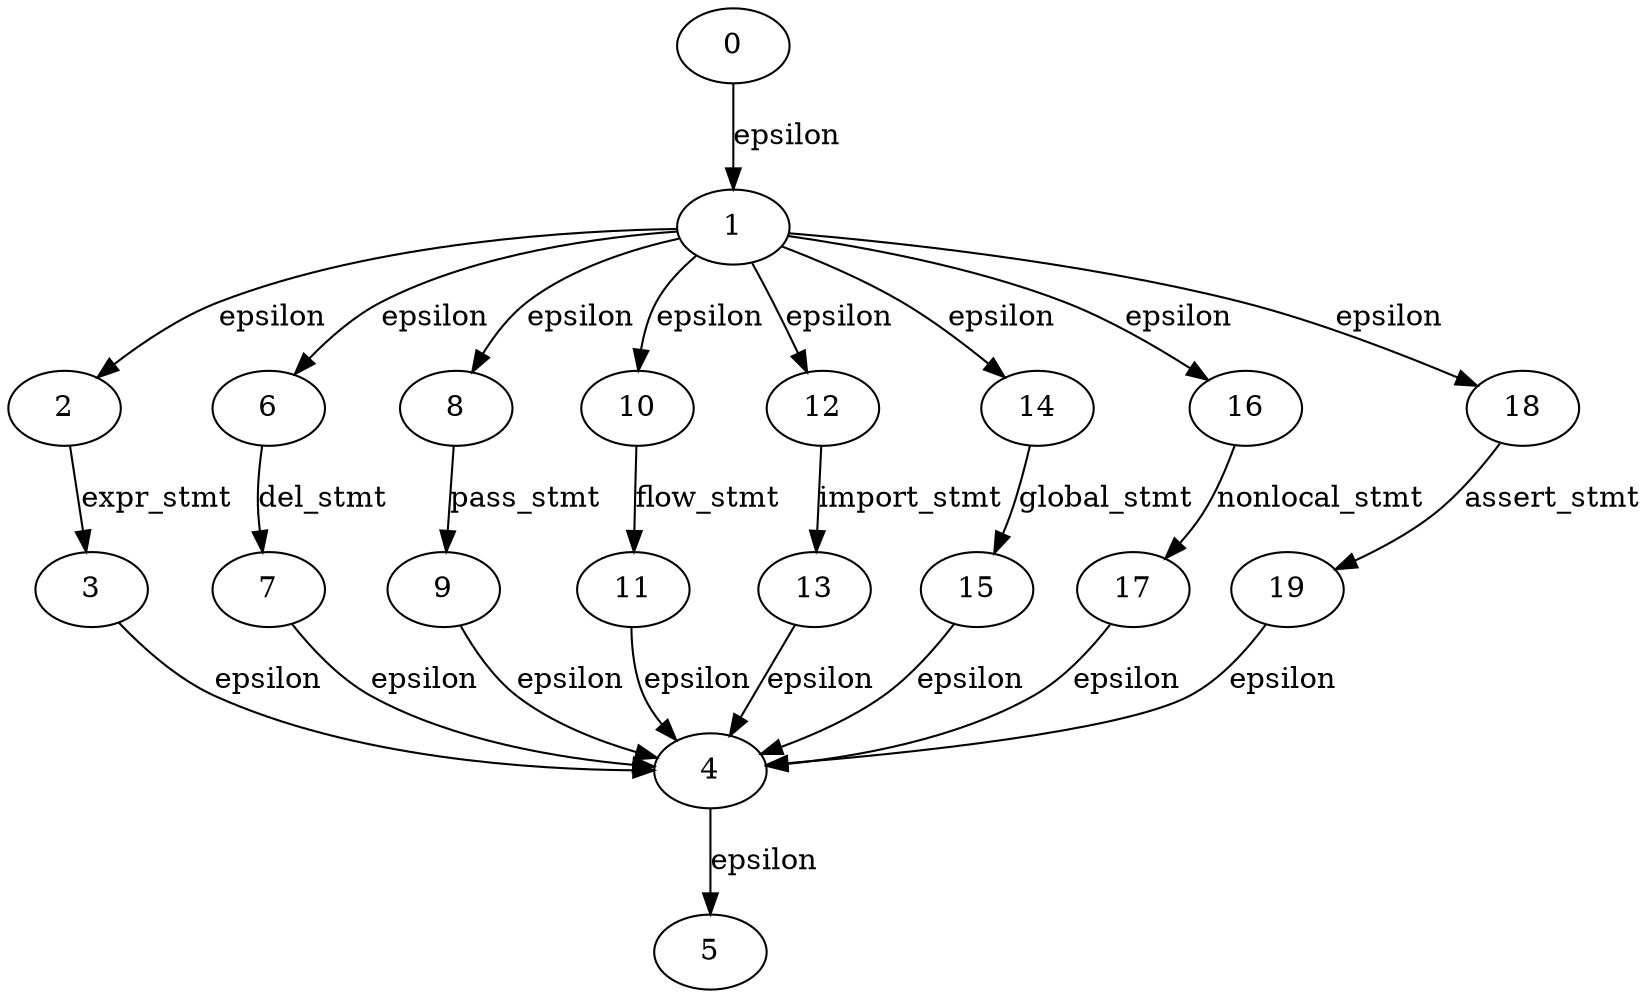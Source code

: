 
digraph small_stmt {
  0->1[label=epsilon]
  1->2[label=epsilon]
  2->3[label=expr_stmt]
  3->4[label=epsilon]
  4->5[label=epsilon]
  1->6[label=epsilon]
  6->7[label=del_stmt]
  7->4[label=epsilon]
  1->8[label=epsilon]
  8->9[label=pass_stmt]
  9->4[label=epsilon]
  1->10[label=epsilon]
  10->11[label=flow_stmt]
  11->4[label=epsilon]
  1->12[label=epsilon]
  12->13[label=import_stmt]
  13->4[label=epsilon]
  1->14[label=epsilon]
  14->15[label=global_stmt]
  15->4[label=epsilon]
  1->16[label=epsilon]
  16->17[label=nonlocal_stmt]
  17->4[label=epsilon]
  1->18[label=epsilon]
  18->19[label=assert_stmt]
  19->4[label=epsilon]
}
